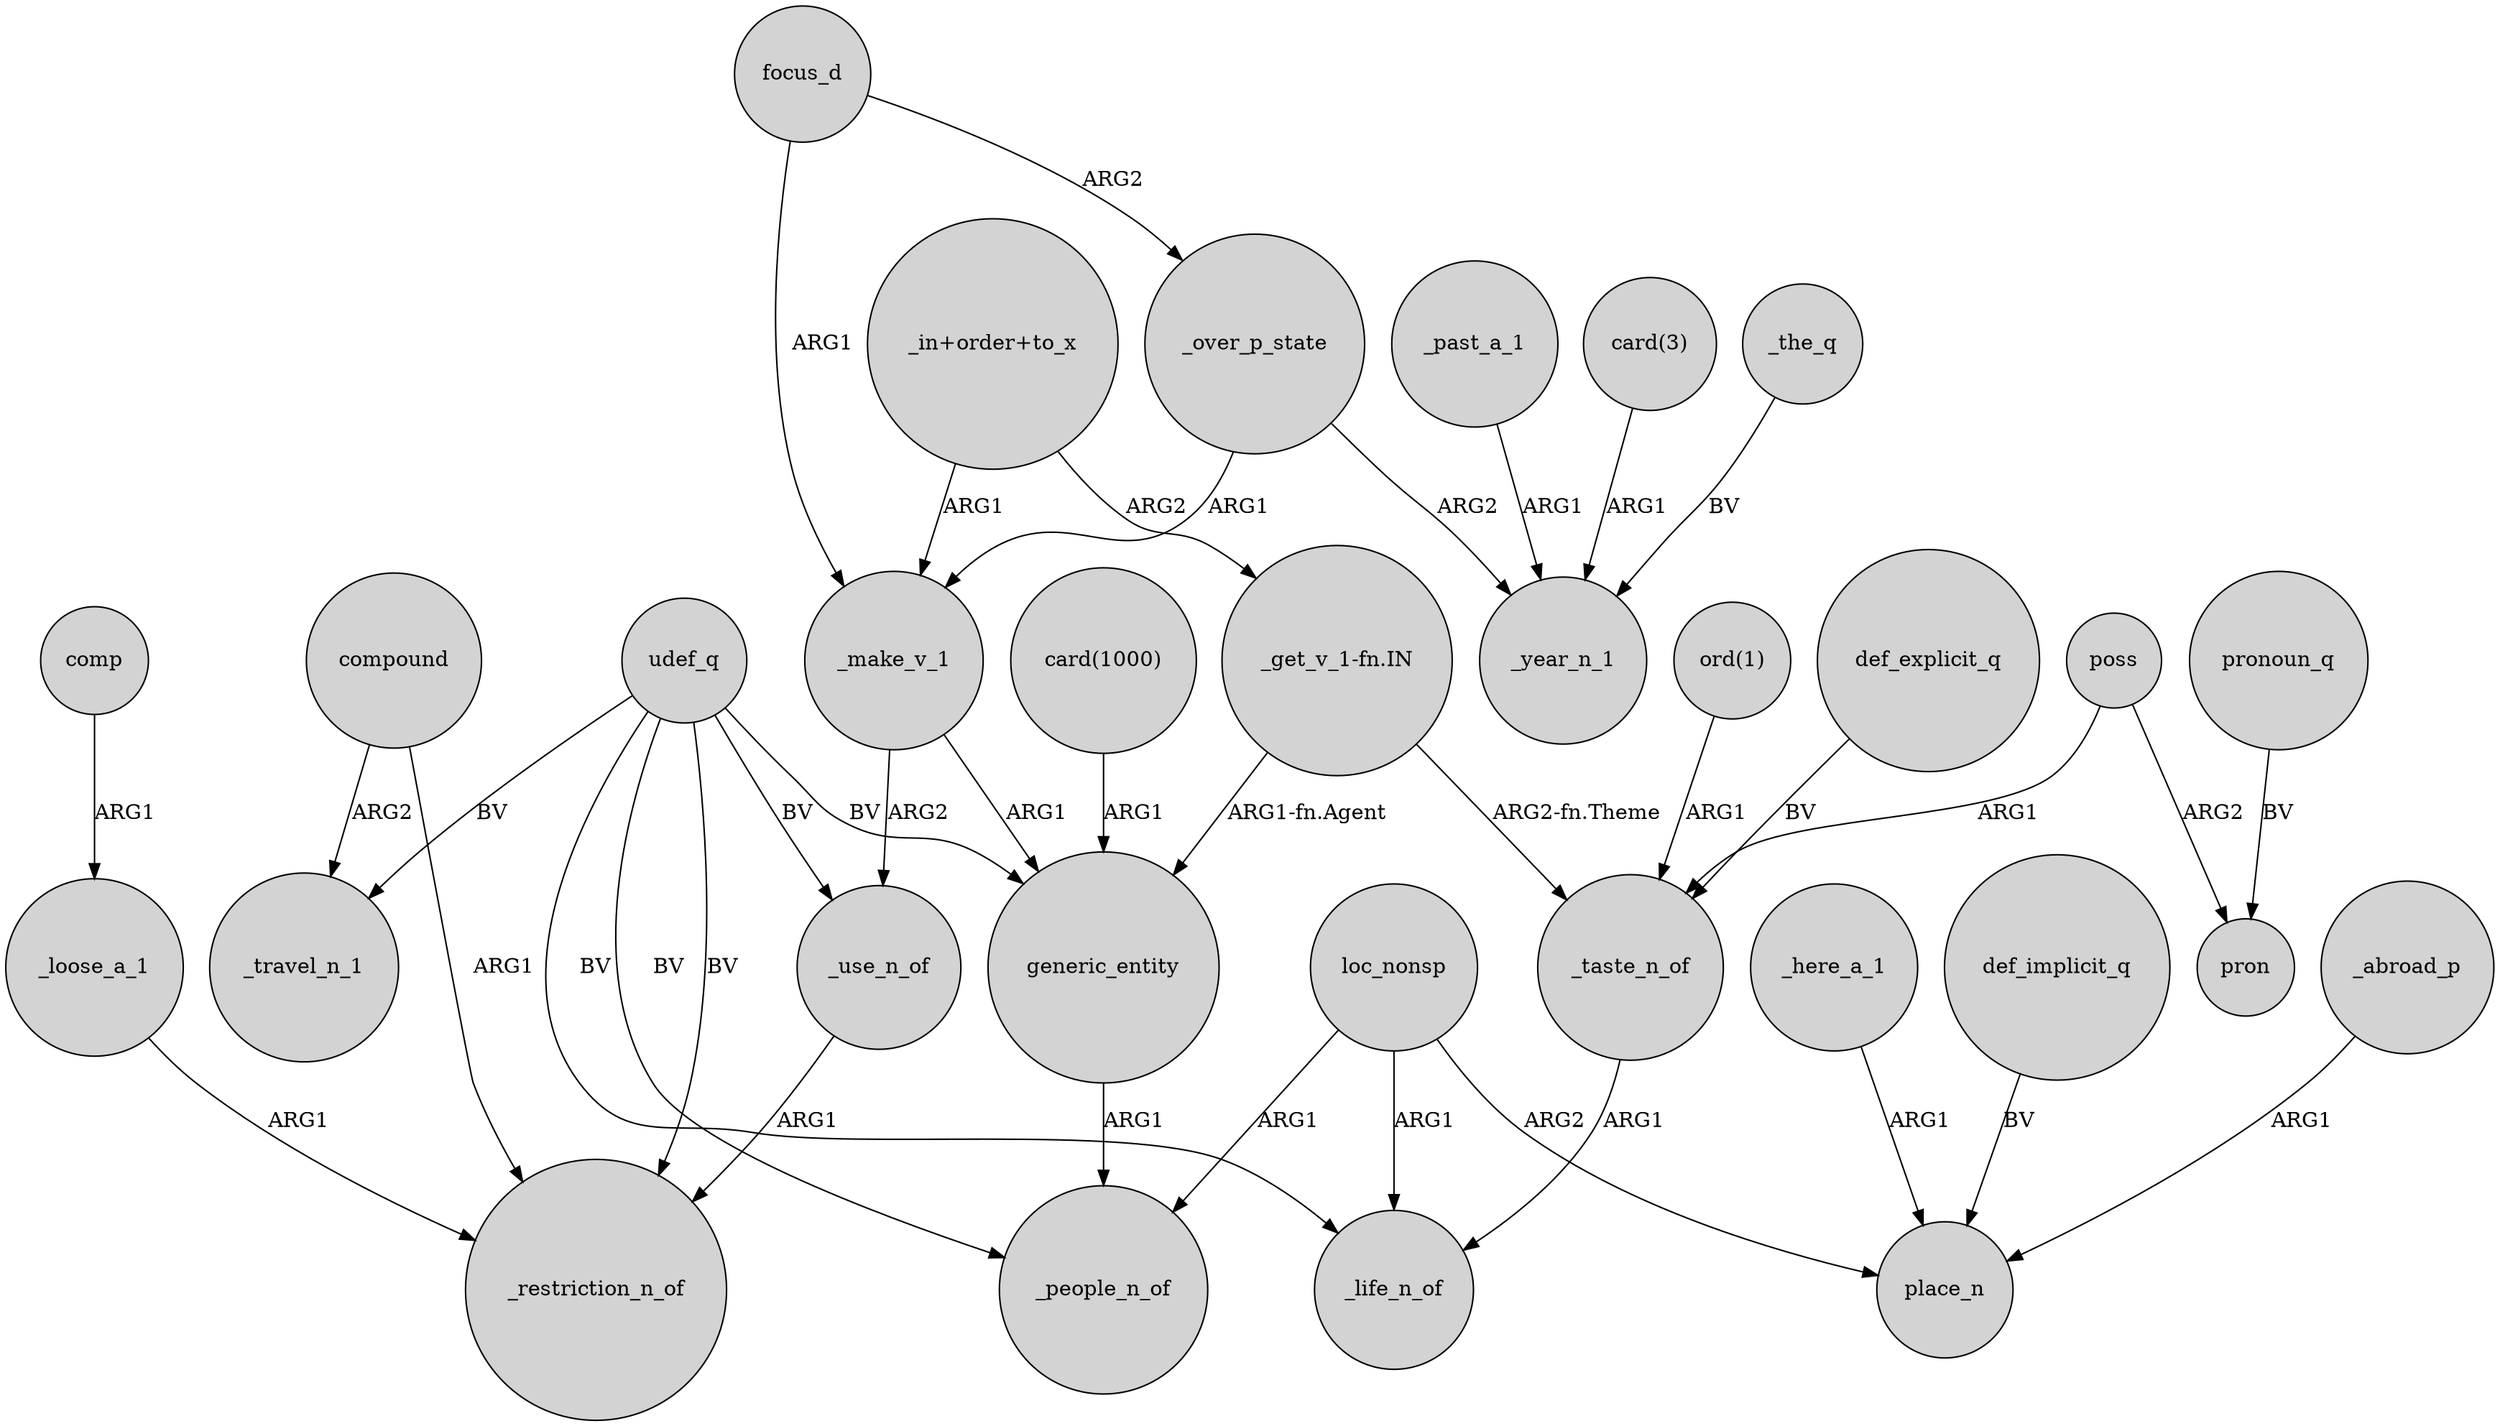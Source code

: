 digraph {
	node [shape=circle style=filled]
	"_get_v_1-fn.IN" -> _taste_n_of [label="ARG2-fn.Theme"]
	_here_a_1 -> place_n [label=ARG1]
	udef_q -> generic_entity [label=BV]
	poss -> pron [label=ARG2]
	compound -> _restriction_n_of [label=ARG1]
	loc_nonsp -> _people_n_of [label=ARG1]
	focus_d -> _over_p_state [label=ARG2]
	focus_d -> _make_v_1 [label=ARG1]
	udef_q -> _life_n_of [label=BV]
	udef_q -> _use_n_of [label=BV]
	loc_nonsp -> _life_n_of [label=ARG1]
	_make_v_1 -> _use_n_of [label=ARG2]
	udef_q -> _travel_n_1 [label=BV]
	udef_q -> _restriction_n_of [label=BV]
	def_implicit_q -> place_n [label=BV]
	"_get_v_1-fn.IN" -> generic_entity [label="ARG1-fn.Agent"]
	"card(1000)" -> generic_entity [label=ARG1]
	"_in+order+to_x" -> "_get_v_1-fn.IN" [label=ARG2]
	_past_a_1 -> _year_n_1 [label=ARG1]
	_make_v_1 -> generic_entity [label=ARG1]
	udef_q -> _people_n_of [label=BV]
	pronoun_q -> pron [label=BV]
	_over_p_state -> _year_n_1 [label=ARG2]
	"_in+order+to_x" -> _make_v_1 [label=ARG1]
	"card(3)" -> _year_n_1 [label=ARG1]
	comp -> _loose_a_1 [label=ARG1]
	_taste_n_of -> _life_n_of [label=ARG1]
	_the_q -> _year_n_1 [label=BV]
	_use_n_of -> _restriction_n_of [label=ARG1]
	loc_nonsp -> place_n [label=ARG2]
	generic_entity -> _people_n_of [label=ARG1]
	_loose_a_1 -> _restriction_n_of [label=ARG1]
	_over_p_state -> _make_v_1 [label=ARG1]
	"ord(1)" -> _taste_n_of [label=ARG1]
	_abroad_p -> place_n [label=ARG1]
	def_explicit_q -> _taste_n_of [label=BV]
	compound -> _travel_n_1 [label=ARG2]
	poss -> _taste_n_of [label=ARG1]
}
